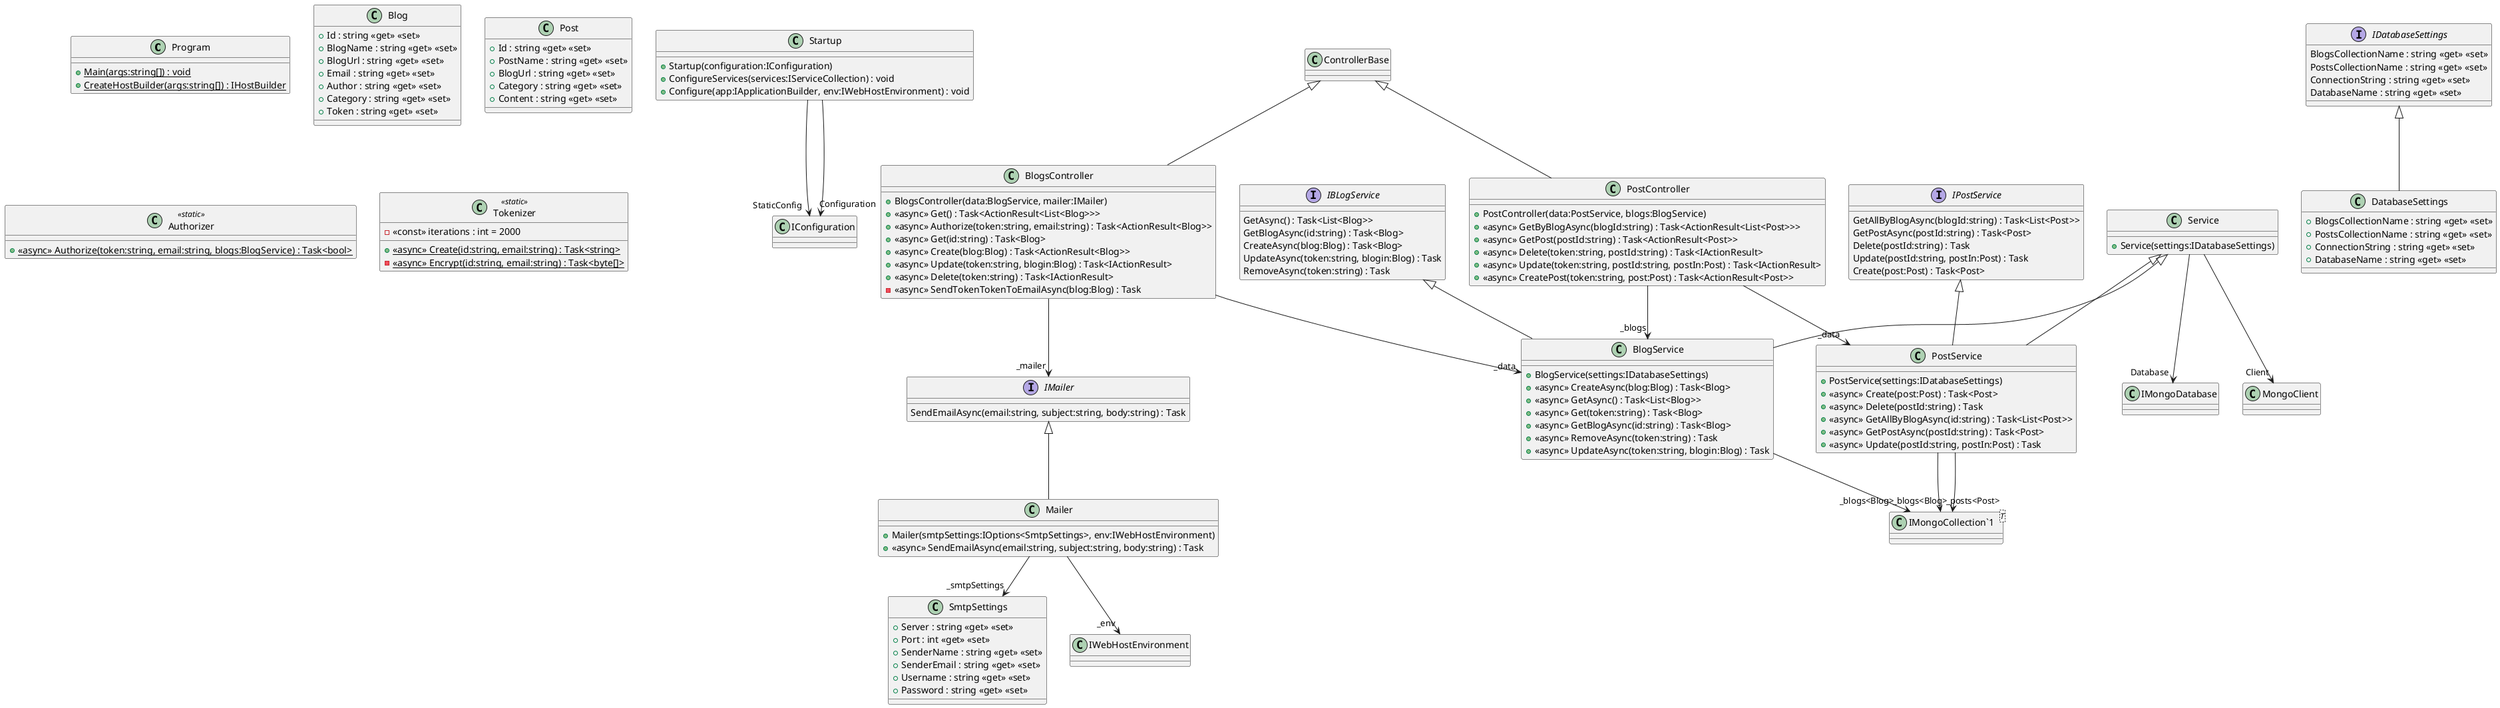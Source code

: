 @startuml
class Program {
    + {static} Main(args:string[]) : void
    + {static} CreateHostBuilder(args:string[]) : IHostBuilder
}
class Startup {
    + Startup(configuration:IConfiguration)
    + ConfigureServices(services:IServiceCollection) : void
    + Configure(app:IApplicationBuilder, env:IWebHostEnvironment) : void
}
Startup --> "StaticConfig" IConfiguration
Startup --> "Configuration" IConfiguration
class BlogsController {
    + BlogsController(data:BlogService, mailer:IMailer)
    + <<async>> Get() : Task<ActionResult<List<Blog>>>
    + <<async>> Authorize(token:string, email:string) : Task<ActionResult<Blog>>
    + <<async>> Get(id:string) : Task<Blog>
    + <<async>> Create(blog:Blog) : Task<ActionResult<Blog>>
    + <<async>> Update(token:string, blogin:Blog) : Task<IActionResult>
    + <<async>> Delete(token:string) : Task<IActionResult>
    - <<async>> SendTokenTokenToEmailAsync(blog:Blog) : Task
}
ControllerBase <|-- BlogsController
BlogsController --> "_data" BlogService
BlogsController --> "_mailer" IMailer
class PostController {
    + PostController(data:PostService, blogs:BlogService)
    + <<async>> GetByBlogAsync(blogId:string) : Task<ActionResult<List<Post>>>
    + <<async>> GetPost(postId:string) : Task<ActionResult<Post>>
    + <<async>> Delete(token:string, postId:string) : Task<IActionResult>
    + <<async>> Update(token:string, postId:string, postIn:Post) : Task<IActionResult>
    + <<async>> CreatePost(token:string, post:Post) : Task<ActionResult<Post>>
}
ControllerBase <|-- PostController
PostController --> "_data" PostService
PostController --> "_blogs" BlogService
class BlogService {
    + BlogService(settings:IDatabaseSettings)
    + <<async>> CreateAsync(blog:Blog) : Task<Blog>
    + <<async>> GetAsync() : Task<List<Blog>>
    + <<async>> Get(token:string) : Task<Blog>
    + <<async>> GetBlogAsync(id:string) : Task<Blog>
    + <<async>> RemoveAsync(token:string) : Task
    + <<async>> UpdateAsync(token:string, blogin:Blog) : Task
}
class "IMongoCollection`1"<T> {
}
Service <|-- BlogService
IBLogService <|-- BlogService
BlogService --> "_blogs<Blog>" "IMongoCollection`1"
interface IBLogService {
    GetAsync() : Task<List<Blog>>
    GetBlogAsync(id:string) : Task<Blog>
    CreateAsync(blog:Blog) : Task<Blog>
    UpdateAsync(token:string, blogin:Blog) : Task
    RemoveAsync(token:string) : Task
}
interface IPostService {
    GetAllByBlogAsync(blogId:string) : Task<List<Post>>
    GetPostAsync(postId:string) : Task<Post>
    Delete(postId:string) : Task
    Update(postId:string, postIn:Post) : Task
    Create(post:Post) : Task<Post>
}
class PostService {
    + PostService(settings:IDatabaseSettings)
    + <<async>> Create(post:Post) : Task<Post>
    + <<async>> Delete(postId:string) : Task
    + <<async>> GetAllByBlogAsync(id:string) : Task<List<Post>>
    + <<async>> GetPostAsync(postId:string) : Task<Post>
    + <<async>> Update(postId:string, postIn:Post) : Task
}
class "IMongoCollection`1"<T> {
}
Service <|-- PostService
IPostService <|-- PostService
PostService --> "_posts<Post>" "IMongoCollection`1"
PostService --> "_blogs<Blog>" "IMongoCollection`1"
class Service {
    + Service(settings:IDatabaseSettings)
}
Service --> "Client" MongoClient
Service --> "Database" IMongoDatabase
class Blog {
    + Id : string <<get>> <<set>>
    + BlogName : string <<get>> <<set>>
    + BlogUrl : string <<get>> <<set>>
    + Email : string <<get>> <<set>>
    + Author : string <<get>> <<set>>
    + Category : string <<get>> <<set>>
    + Token : string <<get>> <<set>>
}
class DatabaseSettings {
    + BlogsCollectionName : string <<get>> <<set>>
    + PostsCollectionName : string <<get>> <<set>>
    + ConnectionString : string <<get>> <<set>>
    + DatabaseName : string <<get>> <<set>>
}
IDatabaseSettings <|-- DatabaseSettings
interface IDatabaseSettings {
    BlogsCollectionName : string <<get>> <<set>>
    PostsCollectionName : string <<get>> <<set>>
    ConnectionString : string <<get>> <<set>>
    DatabaseName : string <<get>> <<set>>
}
class Post {
    + Id : string <<get>> <<set>>
    + PostName : string <<get>> <<set>>
    + BlogUrl : string <<get>> <<set>>
    + Category : string <<get>> <<set>>
    + Content : string <<get>> <<set>>
}
class SmtpSettings {
    + Server : string <<get>> <<set>>
    + Port : int <<get>> <<set>>
    + SenderName : string <<get>> <<set>>
    + SenderEmail : string <<get>> <<set>>
    + Username : string <<get>> <<set>>
    + Password : string <<get>> <<set>>
}
class Authorizer <<static>> {
    + {static} <<async>> Authorize(token:string, email:string, blogs:BlogService) : Task<bool>
}
interface IMailer {
    SendEmailAsync(email:string, subject:string, body:string) : Task
}
class Mailer {
    + Mailer(smtpSettings:IOptions<SmtpSettings>, env:IWebHostEnvironment)
    + <<async>> SendEmailAsync(email:string, subject:string, body:string) : Task
}
IMailer <|-- Mailer
Mailer --> "_smtpSettings" SmtpSettings
Mailer --> "_env" IWebHostEnvironment
class Tokenizer <<static>> {
    - <<const>> iterations : int = 2000
    + {static} <<async>> Create(id:string, email:string) : Task<string>
    - {static} <<async>> Encrypt(id:string, email:string) : Task<byte[]>
}
@enduml
